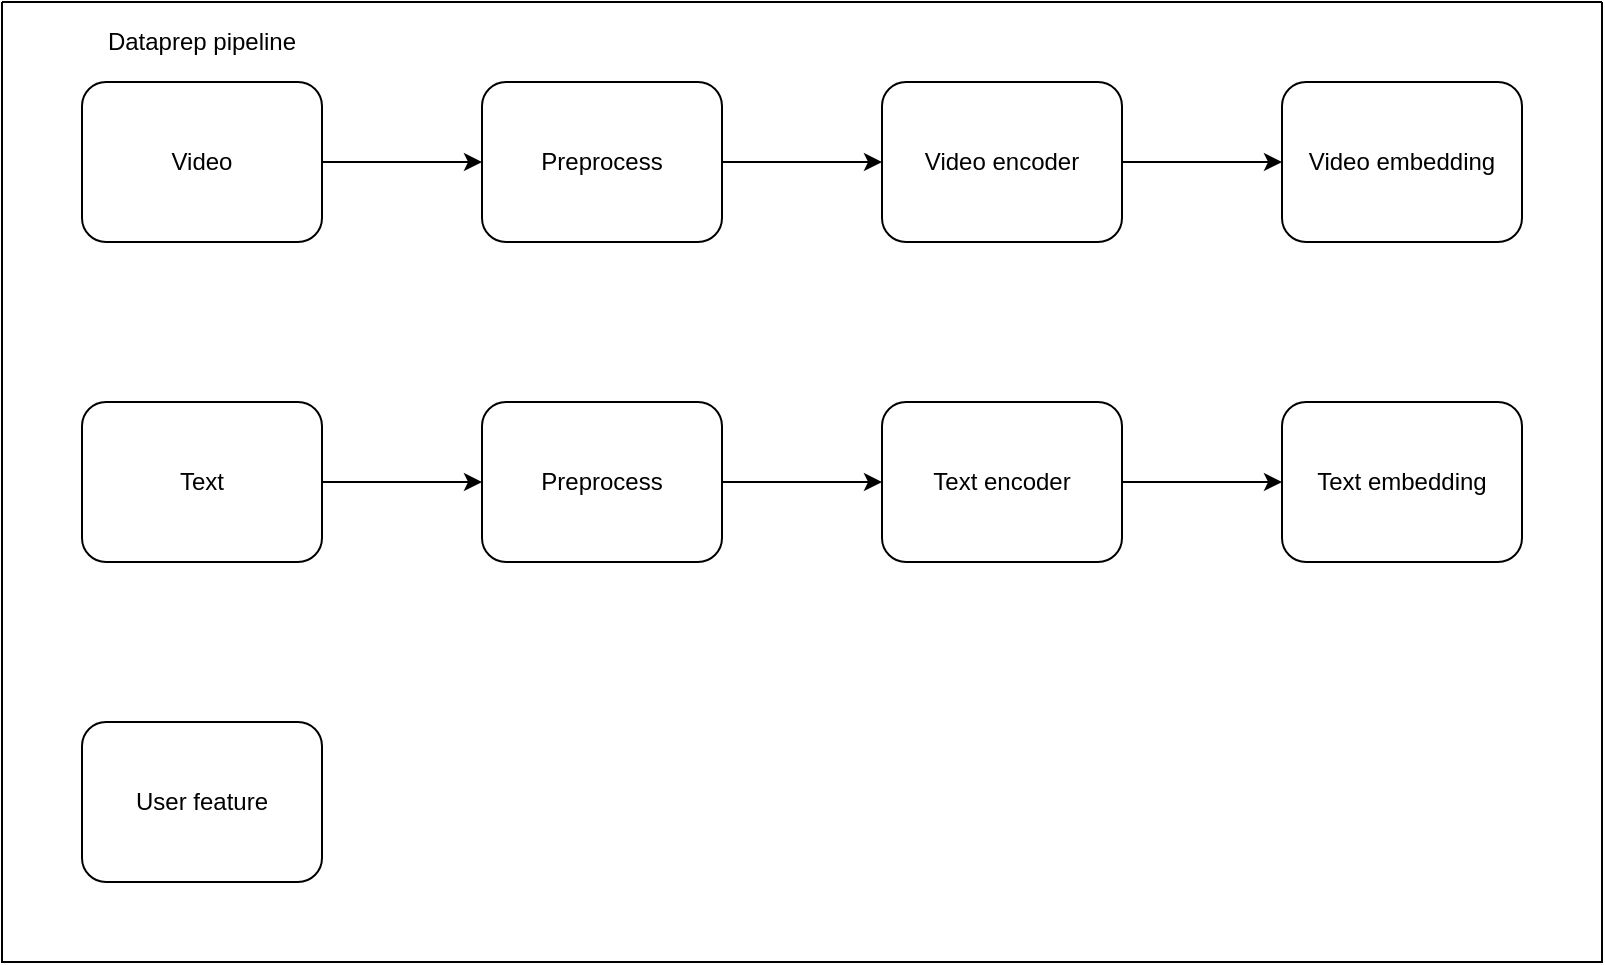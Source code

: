 <mxfile scale="1" border="0" version="26.0.11">
  <diagram id="JIO4U5yVURzNJD8ckPtT" name="Page-1">
    <mxGraphModel dx="838" dy="593" grid="1" gridSize="10" guides="1" tooltips="1" connect="1" arrows="1" fold="1" page="1" pageScale="1" pageWidth="850" pageHeight="1100" math="0" shadow="0">
      <root>
        <mxCell id="0" />
        <mxCell id="1" parent="0" />
        <mxCell id="gEhuPBqyh7GZob9WyFoS-10" style="edgeStyle=orthogonalEdgeStyle;rounded=0;orthogonalLoop=1;jettySize=auto;html=1;exitX=1;exitY=0.5;exitDx=0;exitDy=0;entryX=0;entryY=0.5;entryDx=0;entryDy=0;" edge="1" parent="1" source="gEhuPBqyh7GZob9WyFoS-11" target="gEhuPBqyh7GZob9WyFoS-13">
          <mxGeometry relative="1" as="geometry" />
        </mxCell>
        <mxCell id="gEhuPBqyh7GZob9WyFoS-11" value="Video" style="rounded=1;whiteSpace=wrap;html=1;" vertex="1" parent="1">
          <mxGeometry x="80" y="40" width="120" height="80" as="geometry" />
        </mxCell>
        <mxCell id="gEhuPBqyh7GZob9WyFoS-12" style="edgeStyle=orthogonalEdgeStyle;rounded=0;orthogonalLoop=1;jettySize=auto;html=1;exitX=1;exitY=0.5;exitDx=0;exitDy=0;entryX=0;entryY=0.5;entryDx=0;entryDy=0;" edge="1" parent="1" source="gEhuPBqyh7GZob9WyFoS-13" target="gEhuPBqyh7GZob9WyFoS-15">
          <mxGeometry relative="1" as="geometry" />
        </mxCell>
        <mxCell id="gEhuPBqyh7GZob9WyFoS-13" value="Preprocess" style="rounded=1;whiteSpace=wrap;html=1;" vertex="1" parent="1">
          <mxGeometry x="280" y="40" width="120" height="80" as="geometry" />
        </mxCell>
        <mxCell id="gEhuPBqyh7GZob9WyFoS-14" style="edgeStyle=orthogonalEdgeStyle;rounded=0;orthogonalLoop=1;jettySize=auto;html=1;exitX=1;exitY=0.5;exitDx=0;exitDy=0;entryX=0;entryY=0.5;entryDx=0;entryDy=0;" edge="1" parent="1" source="gEhuPBqyh7GZob9WyFoS-15" target="gEhuPBqyh7GZob9WyFoS-16">
          <mxGeometry relative="1" as="geometry" />
        </mxCell>
        <mxCell id="gEhuPBqyh7GZob9WyFoS-15" value="Video encoder" style="rounded=1;whiteSpace=wrap;html=1;" vertex="1" parent="1">
          <mxGeometry x="480" y="40" width="120" height="80" as="geometry" />
        </mxCell>
        <mxCell id="gEhuPBqyh7GZob9WyFoS-16" value="Video embedding" style="rounded=1;whiteSpace=wrap;html=1;" vertex="1" parent="1">
          <mxGeometry x="680" y="40" width="120" height="80" as="geometry" />
        </mxCell>
        <mxCell id="gEhuPBqyh7GZob9WyFoS-17" style="edgeStyle=orthogonalEdgeStyle;rounded=0;orthogonalLoop=1;jettySize=auto;html=1;exitX=1;exitY=0.5;exitDx=0;exitDy=0;entryX=0;entryY=0.5;entryDx=0;entryDy=0;" edge="1" parent="1" source="gEhuPBqyh7GZob9WyFoS-18" target="gEhuPBqyh7GZob9WyFoS-20">
          <mxGeometry relative="1" as="geometry" />
        </mxCell>
        <mxCell id="gEhuPBqyh7GZob9WyFoS-18" value="Text" style="rounded=1;whiteSpace=wrap;html=1;" vertex="1" parent="1">
          <mxGeometry x="80" y="200" width="120" height="80" as="geometry" />
        </mxCell>
        <mxCell id="gEhuPBqyh7GZob9WyFoS-19" style="edgeStyle=orthogonalEdgeStyle;rounded=0;orthogonalLoop=1;jettySize=auto;html=1;exitX=1;exitY=0.5;exitDx=0;exitDy=0;entryX=0;entryY=0.5;entryDx=0;entryDy=0;" edge="1" parent="1" source="gEhuPBqyh7GZob9WyFoS-20" target="gEhuPBqyh7GZob9WyFoS-22">
          <mxGeometry relative="1" as="geometry" />
        </mxCell>
        <mxCell id="gEhuPBqyh7GZob9WyFoS-20" value="Preprocess" style="rounded=1;whiteSpace=wrap;html=1;" vertex="1" parent="1">
          <mxGeometry x="280" y="200" width="120" height="80" as="geometry" />
        </mxCell>
        <mxCell id="gEhuPBqyh7GZob9WyFoS-21" style="edgeStyle=orthogonalEdgeStyle;rounded=0;orthogonalLoop=1;jettySize=auto;html=1;exitX=1;exitY=0.5;exitDx=0;exitDy=0;entryX=0;entryY=0.5;entryDx=0;entryDy=0;" edge="1" parent="1" source="gEhuPBqyh7GZob9WyFoS-22" target="gEhuPBqyh7GZob9WyFoS-23">
          <mxGeometry relative="1" as="geometry" />
        </mxCell>
        <mxCell id="gEhuPBqyh7GZob9WyFoS-22" value="Text encoder" style="rounded=1;whiteSpace=wrap;html=1;" vertex="1" parent="1">
          <mxGeometry x="480" y="200" width="120" height="80" as="geometry" />
        </mxCell>
        <mxCell id="gEhuPBqyh7GZob9WyFoS-23" value="Text embedding" style="rounded=1;whiteSpace=wrap;html=1;" vertex="1" parent="1">
          <mxGeometry x="680" y="200" width="120" height="80" as="geometry" />
        </mxCell>
        <mxCell id="gEhuPBqyh7GZob9WyFoS-24" value="User feature" style="rounded=1;whiteSpace=wrap;html=1;" vertex="1" parent="1">
          <mxGeometry x="80" y="360" width="120" height="80" as="geometry" />
        </mxCell>
        <mxCell id="gEhuPBqyh7GZob9WyFoS-25" value="" style="swimlane;startSize=0;" vertex="1" parent="1">
          <mxGeometry x="40" width="800" height="480" as="geometry" />
        </mxCell>
        <mxCell id="gEhuPBqyh7GZob9WyFoS-26" value="Dataprep pipeline" style="text;html=1;align=center;verticalAlign=middle;whiteSpace=wrap;rounded=0;" vertex="1" parent="gEhuPBqyh7GZob9WyFoS-25">
          <mxGeometry width="200" height="40" as="geometry" />
        </mxCell>
      </root>
    </mxGraphModel>
  </diagram>
</mxfile>

